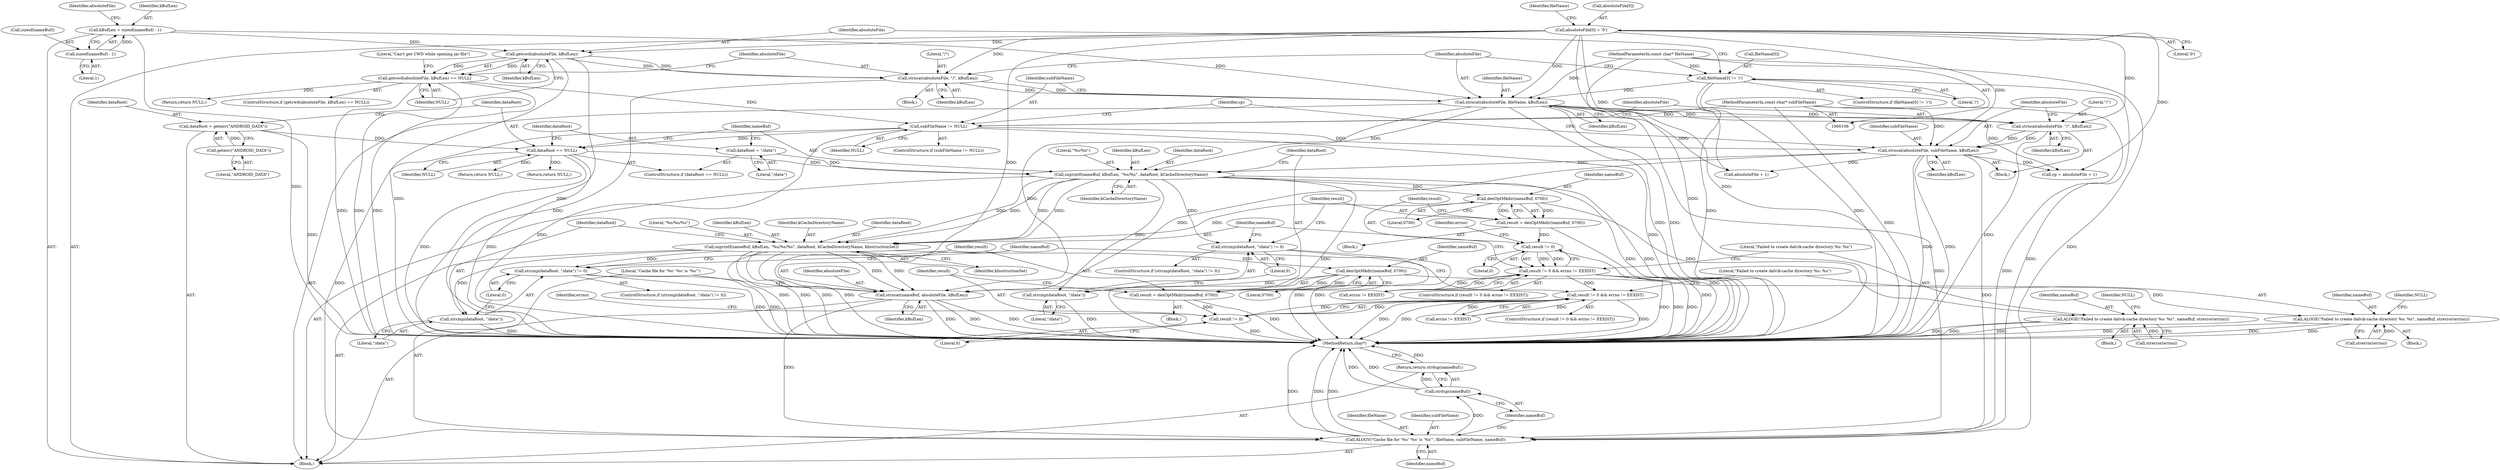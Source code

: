 digraph "1_Android_338aeaf28e9981c15d0673b18487dba61eb5447c@API" {
"1000199" [label="(Call,snprintf(nameBuf, kBufLen, \"%s/%s\", dataRoot, kCacheDirectoryName))"];
"1000161" [label="(Call,strncat(absoluteFile, subFileName, kBufLen))"];
"1000157" [label="(Call,strncat(absoluteFile, \"/\", kBufLen))"];
"1000148" [label="(Call,strncat(absoluteFile, fileName, kBufLen))"];
"1000121" [label="(Call,absoluteFile[0] = '\0')"];
"1000144" [label="(Call,strncat(absoluteFile, \"/\", kBufLen))"];
"1000135" [label="(Call,getcwd(absoluteFile, kBufLen))"];
"1000113" [label="(Call,kBufLen = sizeof(nameBuf) - 1)"];
"1000115" [label="(Call,sizeof(nameBuf) - 1)"];
"1000127" [label="(Call,fileName[0] != '/')"];
"1000107" [label="(MethodParameterIn,const char* fileName)"];
"1000153" [label="(Call,subFileName != NULL)"];
"1000108" [label="(MethodParameterIn,const char* subFileName)"];
"1000134" [label="(Call,getcwd(absoluteFile, kBufLen) == NULL)"];
"1000193" [label="(Call,dataRoot == NULL)"];
"1000188" [label="(Call,dataRoot = getenv(\"ANDROID_DATA\"))"];
"1000190" [label="(Call,getenv(\"ANDROID_DATA\"))"];
"1000196" [label="(Call,dataRoot = \"/data\")"];
"1000206" [label="(Call,strcmp(dataRoot, \"/data\") != 0)"];
"1000207" [label="(Call,strcmp(dataRoot, \"/data\"))"];
"1000215" [label="(Call,dexOptMkdir(nameBuf, 0700))"];
"1000213" [label="(Call,result = dexOptMkdir(nameBuf, 0700))"];
"1000220" [label="(Call,result != 0)"];
"1000219" [label="(Call,result != 0 && errno != EEXIST)"];
"1000255" [label="(Call,result != 0 && errno != EEXIST)"];
"1000227" [label="(Call,ALOGE(\"Failed to create dalvik-cache directory %s: %s\", nameBuf, strerror(errno)))"];
"1000234" [label="(Call,snprintf(nameBuf, kBufLen, \"%s/%s/%s\", dataRoot, kCacheDirectoryName, kInstructionSet))"];
"1000242" [label="(Call,strcmp(dataRoot, \"/data\") != 0)"];
"1000243" [label="(Call,strcmp(dataRoot, \"/data\"))"];
"1000251" [label="(Call,dexOptMkdir(nameBuf, 0700))"];
"1000249" [label="(Call,result = dexOptMkdir(nameBuf, 0700))"];
"1000256" [label="(Call,result != 0)"];
"1000263" [label="(Call,ALOGE(\"Failed to create dalvik-cache directory %s: %s\", nameBuf, strerror(errno)))"];
"1000270" [label="(Call,strncat(nameBuf, absoluteFile, kBufLen))"];
"1000274" [label="(Call,ALOGV(\"Cache file for '%s' '%s' is '%s'\", fileName, subFileName, nameBuf))"];
"1000280" [label="(Call,strdup(nameBuf))"];
"1000279" [label="(Return,return strdup(nameBuf);)"];
"1000129" [label="(Identifier,fileName)"];
"1000116" [label="(Call,sizeof(nameBuf))"];
"1000233" [label="(Identifier,NULL)"];
"1000276" [label="(Identifier,fileName)"];
"1000118" [label="(Literal,1)"];
"1000249" [label="(Call,result = dexOptMkdir(nameBuf, 0700))"];
"1000198" [label="(Literal,\"/data\")"];
"1000199" [label="(Call,snprintf(nameBuf, kBufLen, \"%s/%s\", dataRoot, kCacheDirectoryName))"];
"1000221" [label="(Identifier,result)"];
"1000209" [label="(Literal,\"/data\")"];
"1000128" [label="(Call,fileName[0])"];
"1000204" [label="(Identifier,kCacheDirectoryName)"];
"1000154" [label="(Identifier,subFileName)"];
"1000190" [label="(Call,getenv(\"ANDROID_DATA\"))"];
"1000195" [label="(Identifier,NULL)"];
"1000134" [label="(Call,getcwd(absoluteFile, kBufLen) == NULL)"];
"1000135" [label="(Call,getcwd(absoluteFile, kBufLen))"];
"1000205" [label="(ControlStructure,if (strcmp(dataRoot, \"/data\") != 0))"];
"1000269" [label="(Identifier,NULL)"];
"1000241" [label="(ControlStructure,if (strcmp(dataRoot, \"/data\") != 0))"];
"1000280" [label="(Call,strdup(nameBuf))"];
"1000164" [label="(Identifier,kBufLen)"];
"1000216" [label="(Identifier,nameBuf)"];
"1000243" [label="(Call,strcmp(dataRoot, \"/data\"))"];
"1000272" [label="(Identifier,absoluteFile)"];
"1000242" [label="(Call,strcmp(dataRoot, \"/data\") != 0)"];
"1000142" [label="(Return,return NULL;)"];
"1000219" [label="(Call,result != 0 && errno != EEXIST)"];
"1000133" [label="(ControlStructure,if (getcwd(absoluteFile, kBufLen) == NULL))"];
"1000236" [label="(Identifier,kBufLen)"];
"1000146" [label="(Literal,\"/\")"];
"1000259" [label="(Call,errno != EEXIST)"];
"1000123" [label="(Identifier,absoluteFile)"];
"1000214" [label="(Identifier,result)"];
"1000230" [label="(Call,strerror(errno))"];
"1000273" [label="(Identifier,kBufLen)"];
"1000160" [label="(Identifier,kBufLen)"];
"1000148" [label="(Call,strncat(absoluteFile, fileName, kBufLen))"];
"1000274" [label="(Call,ALOGV(\"Cache file for '%s' '%s' is '%s'\", fileName, subFileName, nameBuf))"];
"1000206" [label="(Call,strcmp(dataRoot, \"/data\") != 0)"];
"1000281" [label="(Identifier,nameBuf)"];
"1000200" [label="(Identifier,nameBuf)"];
"1000136" [label="(Identifier,absoluteFile)"];
"1000150" [label="(Identifier,fileName)"];
"1000126" [label="(ControlStructure,if (fileName[0] != '/'))"];
"1000189" [label="(Identifier,dataRoot)"];
"1000279" [label="(Return,return strdup(nameBuf);)"];
"1000115" [label="(Call,sizeof(nameBuf) - 1)"];
"1000161" [label="(Call,strncat(absoluteFile, subFileName, kBufLen))"];
"1000255" [label="(Call,result != 0 && errno != EEXIST)"];
"1000229" [label="(Identifier,nameBuf)"];
"1000138" [label="(Identifier,NULL)"];
"1000167" [label="(Call,absoluteFile + 1)"];
"1000196" [label="(Call,dataRoot = \"/data\")"];
"1000201" [label="(Identifier,kBufLen)"];
"1000211" [label="(Block,)"];
"1000213" [label="(Call,result = dexOptMkdir(nameBuf, 0700))"];
"1000250" [label="(Identifier,result)"];
"1000253" [label="(Literal,0700)"];
"1000218" [label="(ControlStructure,if (result != 0 && errno != EEXIST))"];
"1000264" [label="(Literal,\"Failed to create dalvik-cache directory %s: %s\")"];
"1000208" [label="(Identifier,dataRoot)"];
"1000282" [label="(MethodReturn,char*)"];
"1000227" [label="(Call,ALOGE(\"Failed to create dalvik-cache directory %s: %s\", nameBuf, strerror(errno)))"];
"1000210" [label="(Literal,0)"];
"1000158" [label="(Identifier,absoluteFile)"];
"1000245" [label="(Literal,\"/data\")"];
"1000145" [label="(Identifier,absoluteFile)"];
"1000226" [label="(Block,)"];
"1000265" [label="(Identifier,nameBuf)"];
"1000234" [label="(Call,snprintf(nameBuf, kBufLen, \"%s/%s/%s\", dataRoot, kCacheDirectoryName, kInstructionSet))"];
"1000131" [label="(Literal,'/')"];
"1000162" [label="(Identifier,absoluteFile)"];
"1000277" [label="(Identifier,subFileName)"];
"1000127" [label="(Call,fileName[0] != '/')"];
"1000271" [label="(Identifier,nameBuf)"];
"1000263" [label="(Call,ALOGE(\"Failed to create dalvik-cache directory %s: %s\", nameBuf, strerror(errno)))"];
"1000151" [label="(Identifier,kBufLen)"];
"1000262" [label="(Block,)"];
"1000220" [label="(Call,result != 0)"];
"1000224" [label="(Identifier,errno)"];
"1000109" [label="(Block,)"];
"1000188" [label="(Call,dataRoot = getenv(\"ANDROID_DATA\"))"];
"1000270" [label="(Call,strncat(nameBuf, absoluteFile, kBufLen))"];
"1000228" [label="(Literal,\"Failed to create dalvik-cache directory %s: %s\")"];
"1000235" [label="(Identifier,nameBuf)"];
"1000239" [label="(Identifier,kCacheDirectoryName)"];
"1000203" [label="(Identifier,dataRoot)"];
"1000121" [label="(Call,absoluteFile[0] = '\0')"];
"1000137" [label="(Identifier,kBufLen)"];
"1000257" [label="(Identifier,result)"];
"1000223" [label="(Call,errno != EEXIST)"];
"1000202" [label="(Literal,\"%s/%s\")"];
"1000125" [label="(Literal,'\0')"];
"1000207" [label="(Call,strcmp(dataRoot, \"/data\"))"];
"1000157" [label="(Call,strncat(absoluteFile, \"/\", kBufLen))"];
"1000191" [label="(Literal,\"ANDROID_DATA\")"];
"1000275" [label="(Literal,\"Cache file for '%s' '%s' is '%s'\")"];
"1000260" [label="(Identifier,errno)"];
"1000251" [label="(Call,dexOptMkdir(nameBuf, 0700))"];
"1000240" [label="(Identifier,kInstructionSet)"];
"1000268" [label="(Return,return NULL;)"];
"1000256" [label="(Call,result != 0)"];
"1000254" [label="(ControlStructure,if (result != 0 && errno != EEXIST))"];
"1000155" [label="(Identifier,NULL)"];
"1000166" [label="(Identifier,cp)"];
"1000163" [label="(Identifier,subFileName)"];
"1000258" [label="(Literal,0)"];
"1000217" [label="(Literal,0700)"];
"1000149" [label="(Identifier,absoluteFile)"];
"1000197" [label="(Identifier,dataRoot)"];
"1000278" [label="(Identifier,nameBuf)"];
"1000153" [label="(Call,subFileName != NULL)"];
"1000194" [label="(Identifier,dataRoot)"];
"1000152" [label="(ControlStructure,if (subFileName != NULL))"];
"1000252" [label="(Identifier,nameBuf)"];
"1000132" [label="(Block,)"];
"1000141" [label="(Literal,\"Can't get CWD while opening jar file\")"];
"1000193" [label="(Call,dataRoot == NULL)"];
"1000113" [label="(Call,kBufLen = sizeof(nameBuf) - 1)"];
"1000108" [label="(MethodParameterIn,const char* subFileName)"];
"1000246" [label="(Literal,0)"];
"1000156" [label="(Block,)"];
"1000122" [label="(Call,absoluteFile[0])"];
"1000114" [label="(Identifier,kBufLen)"];
"1000244" [label="(Identifier,dataRoot)"];
"1000159" [label="(Literal,\"/\")"];
"1000222" [label="(Literal,0)"];
"1000247" [label="(Block,)"];
"1000238" [label="(Identifier,dataRoot)"];
"1000107" [label="(MethodParameterIn,const char* fileName)"];
"1000192" [label="(ControlStructure,if (dataRoot == NULL))"];
"1000232" [label="(Return,return NULL;)"];
"1000237" [label="(Literal,\"%s/%s/%s\")"];
"1000144" [label="(Call,strncat(absoluteFile, \"/\", kBufLen))"];
"1000165" [label="(Call,cp = absoluteFile + 1)"];
"1000266" [label="(Call,strerror(errno))"];
"1000215" [label="(Call,dexOptMkdir(nameBuf, 0700))"];
"1000147" [label="(Identifier,kBufLen)"];
"1000199" -> "1000109"  [label="AST: "];
"1000199" -> "1000204"  [label="CFG: "];
"1000200" -> "1000199"  [label="AST: "];
"1000201" -> "1000199"  [label="AST: "];
"1000202" -> "1000199"  [label="AST: "];
"1000203" -> "1000199"  [label="AST: "];
"1000204" -> "1000199"  [label="AST: "];
"1000208" -> "1000199"  [label="CFG: "];
"1000199" -> "1000282"  [label="DDG: "];
"1000199" -> "1000282"  [label="DDG: "];
"1000199" -> "1000282"  [label="DDG: "];
"1000161" -> "1000199"  [label="DDG: "];
"1000148" -> "1000199"  [label="DDG: "];
"1000193" -> "1000199"  [label="DDG: "];
"1000196" -> "1000199"  [label="DDG: "];
"1000199" -> "1000206"  [label="DDG: "];
"1000199" -> "1000207"  [label="DDG: "];
"1000199" -> "1000215"  [label="DDG: "];
"1000199" -> "1000234"  [label="DDG: "];
"1000199" -> "1000234"  [label="DDG: "];
"1000199" -> "1000234"  [label="DDG: "];
"1000199" -> "1000234"  [label="DDG: "];
"1000161" -> "1000156"  [label="AST: "];
"1000161" -> "1000164"  [label="CFG: "];
"1000162" -> "1000161"  [label="AST: "];
"1000163" -> "1000161"  [label="AST: "];
"1000164" -> "1000161"  [label="AST: "];
"1000166" -> "1000161"  [label="CFG: "];
"1000161" -> "1000282"  [label="DDG: "];
"1000161" -> "1000282"  [label="DDG: "];
"1000157" -> "1000161"  [label="DDG: "];
"1000157" -> "1000161"  [label="DDG: "];
"1000121" -> "1000161"  [label="DDG: "];
"1000153" -> "1000161"  [label="DDG: "];
"1000108" -> "1000161"  [label="DDG: "];
"1000161" -> "1000165"  [label="DDG: "];
"1000161" -> "1000167"  [label="DDG: "];
"1000161" -> "1000270"  [label="DDG: "];
"1000161" -> "1000274"  [label="DDG: "];
"1000157" -> "1000156"  [label="AST: "];
"1000157" -> "1000160"  [label="CFG: "];
"1000158" -> "1000157"  [label="AST: "];
"1000159" -> "1000157"  [label="AST: "];
"1000160" -> "1000157"  [label="AST: "];
"1000162" -> "1000157"  [label="CFG: "];
"1000157" -> "1000282"  [label="DDG: "];
"1000148" -> "1000157"  [label="DDG: "];
"1000148" -> "1000157"  [label="DDG: "];
"1000121" -> "1000157"  [label="DDG: "];
"1000148" -> "1000109"  [label="AST: "];
"1000148" -> "1000151"  [label="CFG: "];
"1000149" -> "1000148"  [label="AST: "];
"1000150" -> "1000148"  [label="AST: "];
"1000151" -> "1000148"  [label="AST: "];
"1000154" -> "1000148"  [label="CFG: "];
"1000148" -> "1000282"  [label="DDG: "];
"1000148" -> "1000282"  [label="DDG: "];
"1000121" -> "1000148"  [label="DDG: "];
"1000144" -> "1000148"  [label="DDG: "];
"1000144" -> "1000148"  [label="DDG: "];
"1000127" -> "1000148"  [label="DDG: "];
"1000107" -> "1000148"  [label="DDG: "];
"1000113" -> "1000148"  [label="DDG: "];
"1000148" -> "1000165"  [label="DDG: "];
"1000148" -> "1000167"  [label="DDG: "];
"1000148" -> "1000270"  [label="DDG: "];
"1000148" -> "1000274"  [label="DDG: "];
"1000121" -> "1000109"  [label="AST: "];
"1000121" -> "1000125"  [label="CFG: "];
"1000122" -> "1000121"  [label="AST: "];
"1000125" -> "1000121"  [label="AST: "];
"1000129" -> "1000121"  [label="CFG: "];
"1000121" -> "1000282"  [label="DDG: "];
"1000121" -> "1000135"  [label="DDG: "];
"1000121" -> "1000144"  [label="DDG: "];
"1000121" -> "1000165"  [label="DDG: "];
"1000121" -> "1000167"  [label="DDG: "];
"1000121" -> "1000270"  [label="DDG: "];
"1000144" -> "1000132"  [label="AST: "];
"1000144" -> "1000147"  [label="CFG: "];
"1000145" -> "1000144"  [label="AST: "];
"1000146" -> "1000144"  [label="AST: "];
"1000147" -> "1000144"  [label="AST: "];
"1000149" -> "1000144"  [label="CFG: "];
"1000144" -> "1000282"  [label="DDG: "];
"1000135" -> "1000144"  [label="DDG: "];
"1000135" -> "1000144"  [label="DDG: "];
"1000135" -> "1000134"  [label="AST: "];
"1000135" -> "1000137"  [label="CFG: "];
"1000136" -> "1000135"  [label="AST: "];
"1000137" -> "1000135"  [label="AST: "];
"1000138" -> "1000135"  [label="CFG: "];
"1000135" -> "1000282"  [label="DDG: "];
"1000135" -> "1000282"  [label="DDG: "];
"1000135" -> "1000134"  [label="DDG: "];
"1000135" -> "1000134"  [label="DDG: "];
"1000113" -> "1000135"  [label="DDG: "];
"1000113" -> "1000109"  [label="AST: "];
"1000113" -> "1000115"  [label="CFG: "];
"1000114" -> "1000113"  [label="AST: "];
"1000115" -> "1000113"  [label="AST: "];
"1000123" -> "1000113"  [label="CFG: "];
"1000113" -> "1000282"  [label="DDG: "];
"1000115" -> "1000113"  [label="DDG: "];
"1000115" -> "1000118"  [label="CFG: "];
"1000116" -> "1000115"  [label="AST: "];
"1000118" -> "1000115"  [label="AST: "];
"1000127" -> "1000126"  [label="AST: "];
"1000127" -> "1000131"  [label="CFG: "];
"1000128" -> "1000127"  [label="AST: "];
"1000131" -> "1000127"  [label="AST: "];
"1000136" -> "1000127"  [label="CFG: "];
"1000149" -> "1000127"  [label="CFG: "];
"1000127" -> "1000282"  [label="DDG: "];
"1000127" -> "1000282"  [label="DDG: "];
"1000107" -> "1000127"  [label="DDG: "];
"1000127" -> "1000274"  [label="DDG: "];
"1000107" -> "1000106"  [label="AST: "];
"1000107" -> "1000282"  [label="DDG: "];
"1000107" -> "1000274"  [label="DDG: "];
"1000153" -> "1000152"  [label="AST: "];
"1000153" -> "1000155"  [label="CFG: "];
"1000154" -> "1000153"  [label="AST: "];
"1000155" -> "1000153"  [label="AST: "];
"1000158" -> "1000153"  [label="CFG: "];
"1000166" -> "1000153"  [label="CFG: "];
"1000153" -> "1000282"  [label="DDG: "];
"1000153" -> "1000282"  [label="DDG: "];
"1000108" -> "1000153"  [label="DDG: "];
"1000134" -> "1000153"  [label="DDG: "];
"1000153" -> "1000193"  [label="DDG: "];
"1000153" -> "1000274"  [label="DDG: "];
"1000108" -> "1000106"  [label="AST: "];
"1000108" -> "1000282"  [label="DDG: "];
"1000108" -> "1000274"  [label="DDG: "];
"1000134" -> "1000133"  [label="AST: "];
"1000134" -> "1000138"  [label="CFG: "];
"1000138" -> "1000134"  [label="AST: "];
"1000141" -> "1000134"  [label="CFG: "];
"1000145" -> "1000134"  [label="CFG: "];
"1000134" -> "1000282"  [label="DDG: "];
"1000134" -> "1000282"  [label="DDG: "];
"1000134" -> "1000282"  [label="DDG: "];
"1000134" -> "1000142"  [label="DDG: "];
"1000193" -> "1000192"  [label="AST: "];
"1000193" -> "1000195"  [label="CFG: "];
"1000194" -> "1000193"  [label="AST: "];
"1000195" -> "1000193"  [label="AST: "];
"1000197" -> "1000193"  [label="CFG: "];
"1000200" -> "1000193"  [label="CFG: "];
"1000193" -> "1000282"  [label="DDG: "];
"1000193" -> "1000282"  [label="DDG: "];
"1000188" -> "1000193"  [label="DDG: "];
"1000193" -> "1000232"  [label="DDG: "];
"1000193" -> "1000268"  [label="DDG: "];
"1000188" -> "1000109"  [label="AST: "];
"1000188" -> "1000190"  [label="CFG: "];
"1000189" -> "1000188"  [label="AST: "];
"1000190" -> "1000188"  [label="AST: "];
"1000194" -> "1000188"  [label="CFG: "];
"1000188" -> "1000282"  [label="DDG: "];
"1000190" -> "1000188"  [label="DDG: "];
"1000190" -> "1000191"  [label="CFG: "];
"1000191" -> "1000190"  [label="AST: "];
"1000196" -> "1000192"  [label="AST: "];
"1000196" -> "1000198"  [label="CFG: "];
"1000197" -> "1000196"  [label="AST: "];
"1000198" -> "1000196"  [label="AST: "];
"1000200" -> "1000196"  [label="CFG: "];
"1000206" -> "1000205"  [label="AST: "];
"1000206" -> "1000210"  [label="CFG: "];
"1000207" -> "1000206"  [label="AST: "];
"1000210" -> "1000206"  [label="AST: "];
"1000214" -> "1000206"  [label="CFG: "];
"1000235" -> "1000206"  [label="CFG: "];
"1000206" -> "1000282"  [label="DDG: "];
"1000206" -> "1000282"  [label="DDG: "];
"1000207" -> "1000209"  [label="CFG: "];
"1000208" -> "1000207"  [label="AST: "];
"1000209" -> "1000207"  [label="AST: "];
"1000210" -> "1000207"  [label="CFG: "];
"1000207" -> "1000282"  [label="DDG: "];
"1000215" -> "1000213"  [label="AST: "];
"1000215" -> "1000217"  [label="CFG: "];
"1000216" -> "1000215"  [label="AST: "];
"1000217" -> "1000215"  [label="AST: "];
"1000213" -> "1000215"  [label="CFG: "];
"1000215" -> "1000213"  [label="DDG: "];
"1000215" -> "1000213"  [label="DDG: "];
"1000215" -> "1000227"  [label="DDG: "];
"1000215" -> "1000234"  [label="DDG: "];
"1000213" -> "1000211"  [label="AST: "];
"1000214" -> "1000213"  [label="AST: "];
"1000221" -> "1000213"  [label="CFG: "];
"1000213" -> "1000282"  [label="DDG: "];
"1000213" -> "1000220"  [label="DDG: "];
"1000220" -> "1000219"  [label="AST: "];
"1000220" -> "1000222"  [label="CFG: "];
"1000221" -> "1000220"  [label="AST: "];
"1000222" -> "1000220"  [label="AST: "];
"1000224" -> "1000220"  [label="CFG: "];
"1000219" -> "1000220"  [label="CFG: "];
"1000220" -> "1000282"  [label="DDG: "];
"1000220" -> "1000219"  [label="DDG: "];
"1000220" -> "1000219"  [label="DDG: "];
"1000219" -> "1000218"  [label="AST: "];
"1000219" -> "1000223"  [label="CFG: "];
"1000223" -> "1000219"  [label="AST: "];
"1000228" -> "1000219"  [label="CFG: "];
"1000235" -> "1000219"  [label="CFG: "];
"1000219" -> "1000282"  [label="DDG: "];
"1000219" -> "1000282"  [label="DDG: "];
"1000219" -> "1000282"  [label="DDG: "];
"1000223" -> "1000219"  [label="DDG: "];
"1000223" -> "1000219"  [label="DDG: "];
"1000219" -> "1000255"  [label="DDG: "];
"1000255" -> "1000254"  [label="AST: "];
"1000255" -> "1000256"  [label="CFG: "];
"1000255" -> "1000259"  [label="CFG: "];
"1000256" -> "1000255"  [label="AST: "];
"1000259" -> "1000255"  [label="AST: "];
"1000264" -> "1000255"  [label="CFG: "];
"1000271" -> "1000255"  [label="CFG: "];
"1000255" -> "1000282"  [label="DDG: "];
"1000255" -> "1000282"  [label="DDG: "];
"1000255" -> "1000282"  [label="DDG: "];
"1000256" -> "1000255"  [label="DDG: "];
"1000256" -> "1000255"  [label="DDG: "];
"1000259" -> "1000255"  [label="DDG: "];
"1000259" -> "1000255"  [label="DDG: "];
"1000227" -> "1000226"  [label="AST: "];
"1000227" -> "1000230"  [label="CFG: "];
"1000228" -> "1000227"  [label="AST: "];
"1000229" -> "1000227"  [label="AST: "];
"1000230" -> "1000227"  [label="AST: "];
"1000233" -> "1000227"  [label="CFG: "];
"1000227" -> "1000282"  [label="DDG: "];
"1000227" -> "1000282"  [label="DDG: "];
"1000227" -> "1000282"  [label="DDG: "];
"1000230" -> "1000227"  [label="DDG: "];
"1000234" -> "1000109"  [label="AST: "];
"1000234" -> "1000240"  [label="CFG: "];
"1000235" -> "1000234"  [label="AST: "];
"1000236" -> "1000234"  [label="AST: "];
"1000237" -> "1000234"  [label="AST: "];
"1000238" -> "1000234"  [label="AST: "];
"1000239" -> "1000234"  [label="AST: "];
"1000240" -> "1000234"  [label="AST: "];
"1000244" -> "1000234"  [label="CFG: "];
"1000234" -> "1000282"  [label="DDG: "];
"1000234" -> "1000282"  [label="DDG: "];
"1000234" -> "1000282"  [label="DDG: "];
"1000234" -> "1000282"  [label="DDG: "];
"1000234" -> "1000242"  [label="DDG: "];
"1000234" -> "1000243"  [label="DDG: "];
"1000234" -> "1000251"  [label="DDG: "];
"1000234" -> "1000270"  [label="DDG: "];
"1000234" -> "1000270"  [label="DDG: "];
"1000242" -> "1000241"  [label="AST: "];
"1000242" -> "1000246"  [label="CFG: "];
"1000243" -> "1000242"  [label="AST: "];
"1000246" -> "1000242"  [label="AST: "];
"1000250" -> "1000242"  [label="CFG: "];
"1000271" -> "1000242"  [label="CFG: "];
"1000242" -> "1000282"  [label="DDG: "];
"1000242" -> "1000282"  [label="DDG: "];
"1000243" -> "1000245"  [label="CFG: "];
"1000244" -> "1000243"  [label="AST: "];
"1000245" -> "1000243"  [label="AST: "];
"1000246" -> "1000243"  [label="CFG: "];
"1000243" -> "1000282"  [label="DDG: "];
"1000251" -> "1000249"  [label="AST: "];
"1000251" -> "1000253"  [label="CFG: "];
"1000252" -> "1000251"  [label="AST: "];
"1000253" -> "1000251"  [label="AST: "];
"1000249" -> "1000251"  [label="CFG: "];
"1000251" -> "1000249"  [label="DDG: "];
"1000251" -> "1000249"  [label="DDG: "];
"1000251" -> "1000263"  [label="DDG: "];
"1000251" -> "1000270"  [label="DDG: "];
"1000249" -> "1000247"  [label="AST: "];
"1000250" -> "1000249"  [label="AST: "];
"1000257" -> "1000249"  [label="CFG: "];
"1000249" -> "1000282"  [label="DDG: "];
"1000249" -> "1000256"  [label="DDG: "];
"1000256" -> "1000258"  [label="CFG: "];
"1000257" -> "1000256"  [label="AST: "];
"1000258" -> "1000256"  [label="AST: "];
"1000260" -> "1000256"  [label="CFG: "];
"1000256" -> "1000282"  [label="DDG: "];
"1000263" -> "1000262"  [label="AST: "];
"1000263" -> "1000266"  [label="CFG: "];
"1000264" -> "1000263"  [label="AST: "];
"1000265" -> "1000263"  [label="AST: "];
"1000266" -> "1000263"  [label="AST: "];
"1000269" -> "1000263"  [label="CFG: "];
"1000263" -> "1000282"  [label="DDG: "];
"1000263" -> "1000282"  [label="DDG: "];
"1000263" -> "1000282"  [label="DDG: "];
"1000266" -> "1000263"  [label="DDG: "];
"1000270" -> "1000109"  [label="AST: "];
"1000270" -> "1000273"  [label="CFG: "];
"1000271" -> "1000270"  [label="AST: "];
"1000272" -> "1000270"  [label="AST: "];
"1000273" -> "1000270"  [label="AST: "];
"1000275" -> "1000270"  [label="CFG: "];
"1000270" -> "1000282"  [label="DDG: "];
"1000270" -> "1000282"  [label="DDG: "];
"1000270" -> "1000282"  [label="DDG: "];
"1000270" -> "1000274"  [label="DDG: "];
"1000274" -> "1000109"  [label="AST: "];
"1000274" -> "1000278"  [label="CFG: "];
"1000275" -> "1000274"  [label="AST: "];
"1000276" -> "1000274"  [label="AST: "];
"1000277" -> "1000274"  [label="AST: "];
"1000278" -> "1000274"  [label="AST: "];
"1000281" -> "1000274"  [label="CFG: "];
"1000274" -> "1000282"  [label="DDG: "];
"1000274" -> "1000282"  [label="DDG: "];
"1000274" -> "1000282"  [label="DDG: "];
"1000274" -> "1000280"  [label="DDG: "];
"1000280" -> "1000279"  [label="AST: "];
"1000280" -> "1000281"  [label="CFG: "];
"1000281" -> "1000280"  [label="AST: "];
"1000279" -> "1000280"  [label="CFG: "];
"1000280" -> "1000282"  [label="DDG: "];
"1000280" -> "1000282"  [label="DDG: "];
"1000280" -> "1000279"  [label="DDG: "];
"1000279" -> "1000109"  [label="AST: "];
"1000282" -> "1000279"  [label="CFG: "];
"1000279" -> "1000282"  [label="DDG: "];
}
